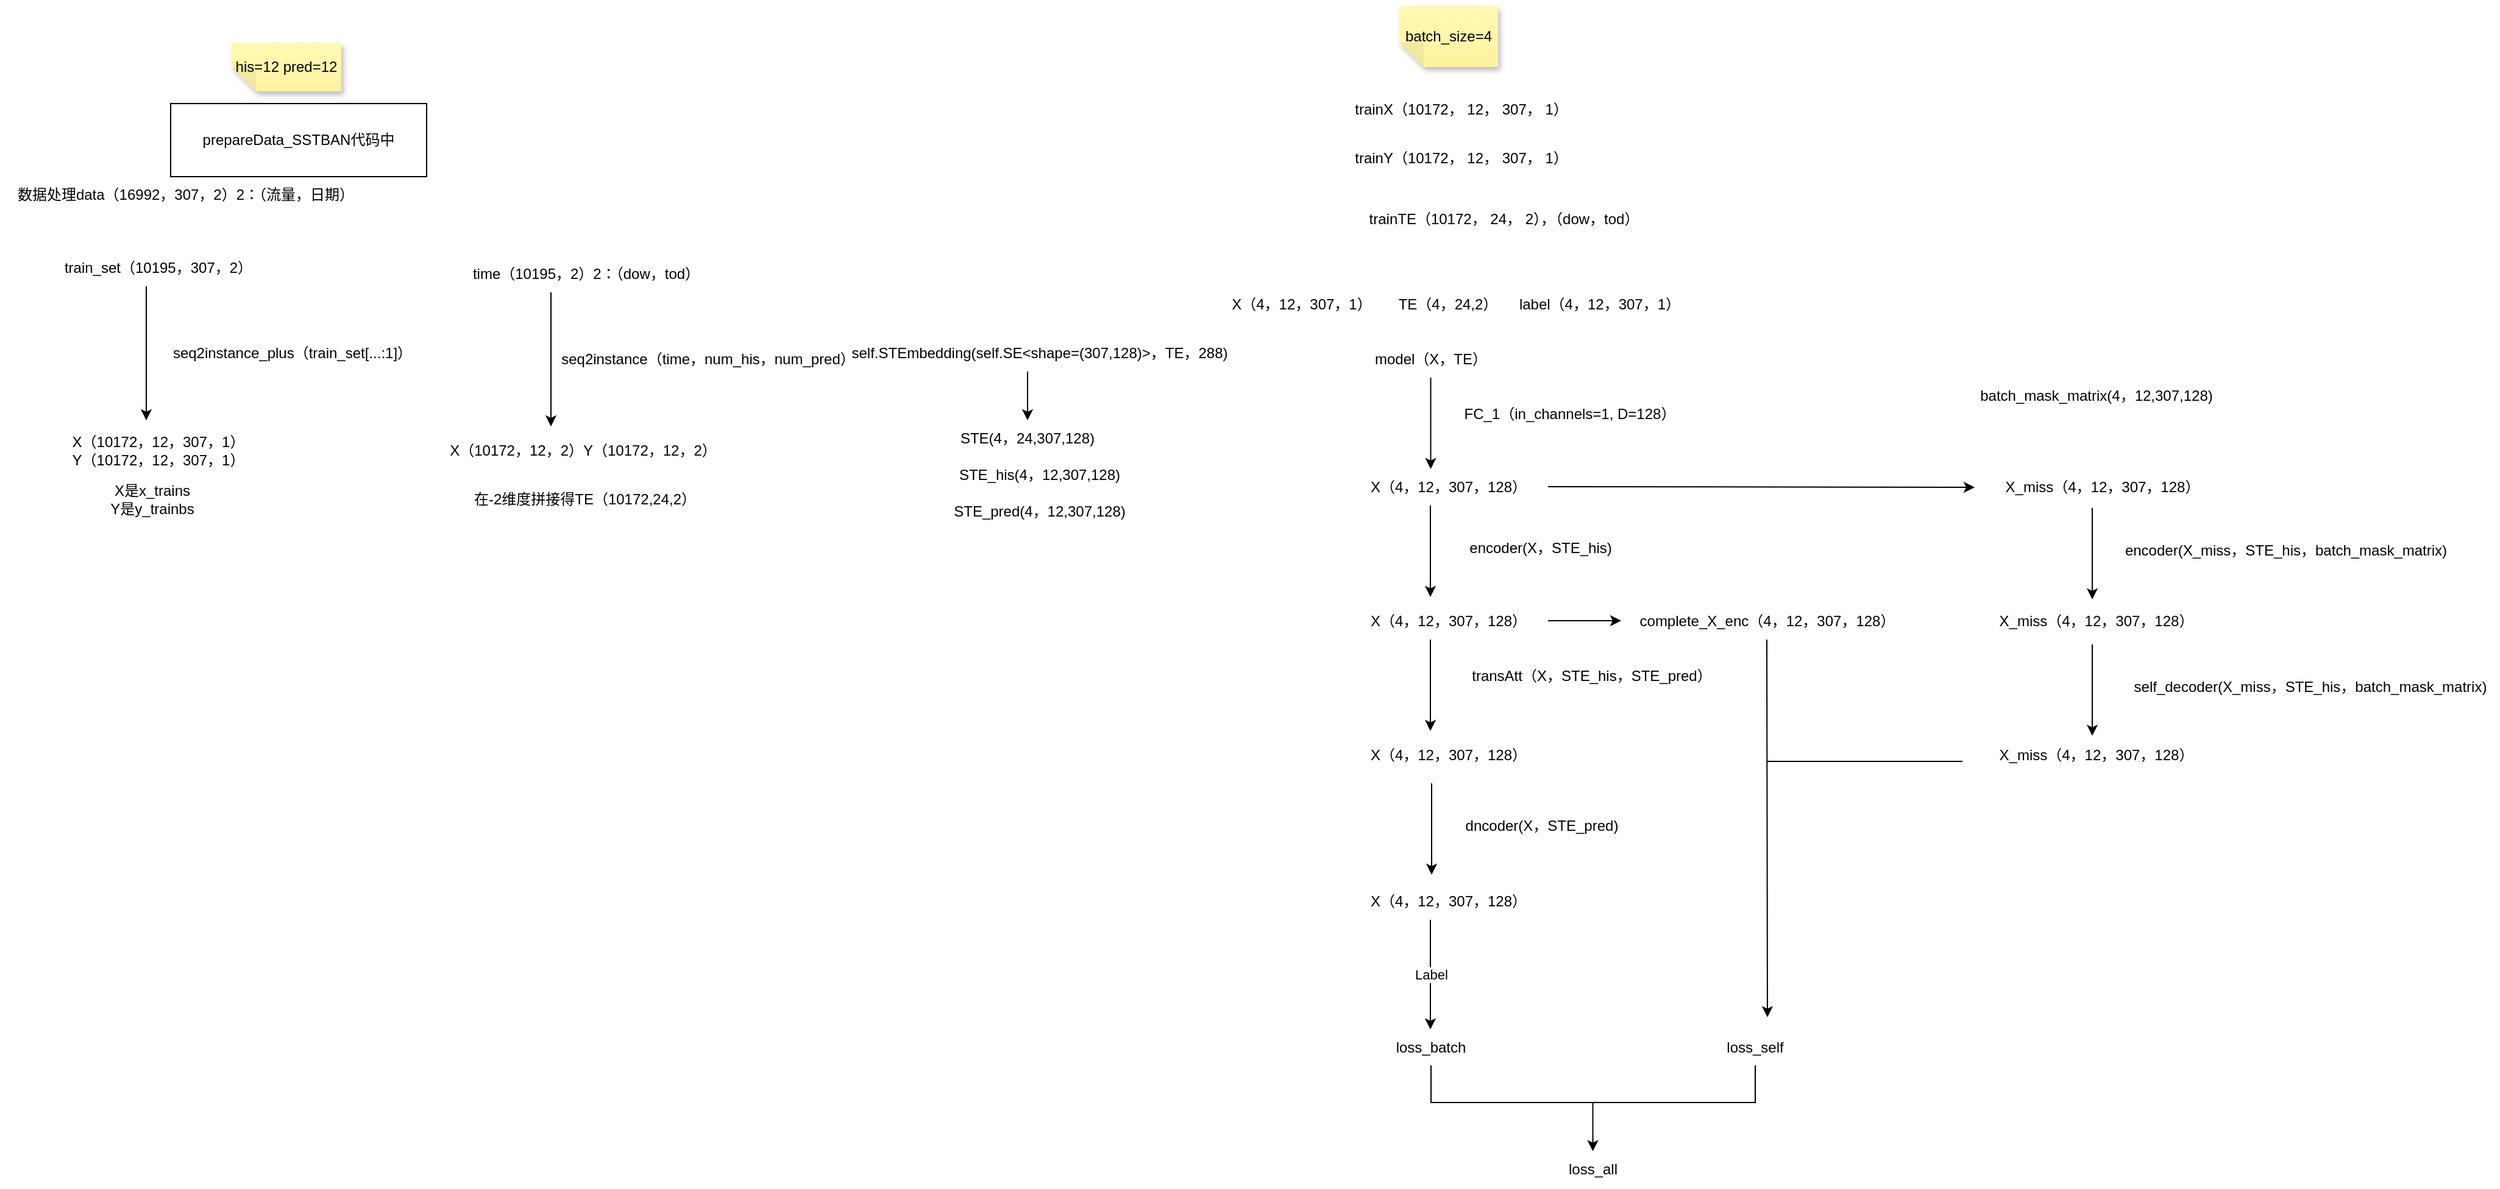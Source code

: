<mxfile version="24.5.5" type="github">
  <diagram name="第 1 页" id="VAEvbOEpjss1O71dqnCe">
    <mxGraphModel dx="1721" dy="1001" grid="1" gridSize="10" guides="1" tooltips="1" connect="1" arrows="1" fold="1" page="1" pageScale="1" pageWidth="827" pageHeight="1169" math="0" shadow="0">
      <root>
        <mxCell id="0" />
        <mxCell id="1" parent="0" />
        <mxCell id="nkDRGLkflmFNne_LrV7g-3" value="his=12 pred=12" style="shape=note;whiteSpace=wrap;html=1;backgroundOutline=1;fontColor=#000000;darkOpacity=0.05;fillColor=#FFF9B2;strokeColor=none;fillStyle=solid;direction=west;gradientDirection=north;gradientColor=#FFF2A1;shadow=1;size=20;pointerEvents=1;" parent="1" vertex="1">
          <mxGeometry x="290" y="50" width="90" height="40" as="geometry" />
        </mxCell>
        <mxCell id="nkDRGLkflmFNne_LrV7g-35" value="trainX（10172， 12， 307， 1）" style="text;strokeColor=none;align=center;fillColor=none;html=1;verticalAlign=middle;whiteSpace=wrap;rounded=0;" parent="1" vertex="1">
          <mxGeometry x="1194" y="90" width="210" height="30" as="geometry" />
        </mxCell>
        <mxCell id="nkDRGLkflmFNne_LrV7g-36" value="trainY（10172， 12， 307， 1）" style="text;strokeColor=none;align=center;fillColor=none;html=1;verticalAlign=middle;whiteSpace=wrap;rounded=0;" parent="1" vertex="1">
          <mxGeometry x="1194" y="130" width="210" height="30" as="geometry" />
        </mxCell>
        <mxCell id="nkDRGLkflmFNne_LrV7g-37" value="trainTE（10172， 24， 2），（dow，tod）" style="text;strokeColor=none;align=center;fillColor=none;html=1;verticalAlign=middle;whiteSpace=wrap;rounded=0;" parent="1" vertex="1">
          <mxGeometry x="1194" y="180" width="280" height="30" as="geometry" />
        </mxCell>
        <mxCell id="nkDRGLkflmFNne_LrV7g-38" value="数据处理data（16992，307，2）2：（流量，日期）" style="text;strokeColor=none;align=center;fillColor=none;html=1;verticalAlign=middle;whiteSpace=wrap;rounded=0;" parent="1" vertex="1">
          <mxGeometry x="100" y="160" width="305" height="30" as="geometry" />
        </mxCell>
        <mxCell id="nkDRGLkflmFNne_LrV7g-39" value="train_set（10195，307，2）" style="text;strokeColor=none;align=center;fillColor=none;html=1;verticalAlign=middle;whiteSpace=wrap;rounded=0;" parent="1" vertex="1">
          <mxGeometry x="150" y="220" width="160" height="30" as="geometry" />
        </mxCell>
        <mxCell id="nkDRGLkflmFNne_LrV7g-40" value="" style="endArrow=classic;html=1;rounded=0;" parent="1" edge="1">
          <mxGeometry width="50" height="50" relative="1" as="geometry">
            <mxPoint x="220" y="250" as="sourcePoint" />
            <mxPoint x="220" y="360" as="targetPoint" />
          </mxGeometry>
        </mxCell>
        <mxCell id="nkDRGLkflmFNne_LrV7g-41" value="seq2instance_plus（train_set[...:1]）" style="text;strokeColor=none;align=center;fillColor=none;html=1;verticalAlign=middle;whiteSpace=wrap;rounded=0;" parent="1" vertex="1">
          <mxGeometry x="220" y="290" width="240" height="30" as="geometry" />
        </mxCell>
        <mxCell id="nkDRGLkflmFNne_LrV7g-42" value="X（10172，12，307，1）&lt;div&gt;Y（10172，12，307，1）&lt;/div&gt;" style="text;strokeColor=none;align=center;fillColor=none;html=1;verticalAlign=middle;whiteSpace=wrap;rounded=0;" parent="1" vertex="1">
          <mxGeometry x="130" y="370" width="200" height="30" as="geometry" />
        </mxCell>
        <mxCell id="nkDRGLkflmFNne_LrV7g-43" value="time（10195，2）2：（dow，tod）" style="text;strokeColor=none;align=center;fillColor=none;html=1;verticalAlign=middle;whiteSpace=wrap;rounded=0;" parent="1" vertex="1">
          <mxGeometry x="482" y="225" width="198" height="30" as="geometry" />
        </mxCell>
        <mxCell id="nkDRGLkflmFNne_LrV7g-44" value="" style="endArrow=classic;html=1;rounded=0;" parent="1" edge="1">
          <mxGeometry width="50" height="50" relative="1" as="geometry">
            <mxPoint x="552" y="255" as="sourcePoint" />
            <mxPoint x="552" y="365" as="targetPoint" />
          </mxGeometry>
        </mxCell>
        <mxCell id="nkDRGLkflmFNne_LrV7g-45" value="seq2instance（time，num_his，num_pred）" style="text;strokeColor=none;align=center;fillColor=none;html=1;verticalAlign=middle;whiteSpace=wrap;rounded=0;" parent="1" vertex="1">
          <mxGeometry x="552" y="295" width="258" height="30" as="geometry" />
        </mxCell>
        <mxCell id="nkDRGLkflmFNne_LrV7g-46" value="X（10172，12，2）&lt;span style=&quot;background-color: initial;&quot;&gt;Y（10172，12，2）&lt;/span&gt;" style="text;strokeColor=none;align=center;fillColor=none;html=1;verticalAlign=middle;whiteSpace=wrap;rounded=0;" parent="1" vertex="1">
          <mxGeometry x="437" y="370" width="283" height="30" as="geometry" />
        </mxCell>
        <mxCell id="nkDRGLkflmFNne_LrV7g-47" value="在-2维度拼接得TE（10172,24,2&lt;span style=&quot;background-color: initial;&quot;&gt;）&lt;/span&gt;" style="text;strokeColor=none;align=center;fillColor=none;html=1;verticalAlign=middle;whiteSpace=wrap;rounded=0;" parent="1" vertex="1">
          <mxGeometry x="480" y="410" width="200" height="30" as="geometry" />
        </mxCell>
        <mxCell id="nkDRGLkflmFNne_LrV7g-48" value="X是x_trains&lt;div&gt;Y是y_trainbs&lt;/div&gt;" style="text;strokeColor=none;align=center;fillColor=none;html=1;verticalAlign=middle;whiteSpace=wrap;rounded=0;" parent="1" vertex="1">
          <mxGeometry x="170" y="410" width="110" height="30" as="geometry" />
        </mxCell>
        <mxCell id="nkDRGLkflmFNne_LrV7g-49" value="X（4，12，307，1）" style="text;strokeColor=none;align=center;fillColor=none;html=1;verticalAlign=middle;whiteSpace=wrap;rounded=0;" parent="1" vertex="1">
          <mxGeometry x="1108" y="250" width="120" height="30" as="geometry" />
        </mxCell>
        <mxCell id="nkDRGLkflmFNne_LrV7g-50" value="batch_size=4" style="shape=note;whiteSpace=wrap;html=1;backgroundOutline=1;fontColor=#000000;darkOpacity=0.05;fillColor=#FFF9B2;strokeColor=none;fillStyle=solid;direction=west;gradientDirection=north;gradientColor=#FFF2A1;shadow=1;size=20;pointerEvents=1;" parent="1" vertex="1">
          <mxGeometry x="1248" y="20" width="81" height="50" as="geometry" />
        </mxCell>
        <mxCell id="nkDRGLkflmFNne_LrV7g-52" value="TE（4，24,2）" style="text;strokeColor=none;align=center;fillColor=none;html=1;verticalAlign=middle;whiteSpace=wrap;rounded=0;" parent="1" vertex="1">
          <mxGeometry x="1228" y="250" width="120" height="30" as="geometry" />
        </mxCell>
        <mxCell id="nkDRGLkflmFNne_LrV7g-53" value="label（4，12，307，1）" style="text;strokeColor=none;align=center;fillColor=none;html=1;verticalAlign=middle;whiteSpace=wrap;rounded=0;" parent="1" vertex="1">
          <mxGeometry x="1338" y="250" width="149" height="30" as="geometry" />
        </mxCell>
        <mxCell id="nkDRGLkflmFNne_LrV7g-55" value="" style="endArrow=classic;html=1;rounded=0;" parent="1" edge="1">
          <mxGeometry width="50" height="50" relative="1" as="geometry">
            <mxPoint x="1273.76" y="325" as="sourcePoint" />
            <mxPoint x="1273.76" y="400" as="targetPoint" />
            <Array as="points">
              <mxPoint x="1273.76" y="355" />
            </Array>
          </mxGeometry>
        </mxCell>
        <mxCell id="nkDRGLkflmFNne_LrV7g-56" value="model（X，TE）" style="text;strokeColor=none;align=center;fillColor=none;html=1;verticalAlign=middle;whiteSpace=wrap;rounded=0;" parent="1" vertex="1">
          <mxGeometry x="1219" y="295" width="110" height="30" as="geometry" />
        </mxCell>
        <mxCell id="nkDRGLkflmFNne_LrV7g-57" value="FC_1（in_channels=1, D=128）" style="text;strokeColor=none;align=center;fillColor=none;html=1;verticalAlign=middle;whiteSpace=wrap;rounded=0;" parent="1" vertex="1">
          <mxGeometry x="1288" y="340" width="200" height="30" as="geometry" />
        </mxCell>
        <mxCell id="nkDRGLkflmFNne_LrV7g-58" value="X（4，12，307，128）" style="text;strokeColor=none;align=center;fillColor=none;html=1;verticalAlign=middle;whiteSpace=wrap;rounded=0;" parent="1" vertex="1">
          <mxGeometry x="1219" y="400" width="139" height="30" as="geometry" />
        </mxCell>
        <mxCell id="nkDRGLkflmFNne_LrV7g-59" value="self.STEmbedding(self.SE&amp;lt;shape=(307,128)&amp;gt;，TE，288)" style="text;strokeColor=none;align=center;fillColor=none;html=1;verticalAlign=middle;whiteSpace=wrap;rounded=0;" parent="1" vertex="1">
          <mxGeometry x="783" y="290" width="340" height="30" as="geometry" />
        </mxCell>
        <mxCell id="nkDRGLkflmFNne_LrV7g-60" value="" style="endArrow=classic;html=1;rounded=0;" parent="1" edge="1">
          <mxGeometry width="50" height="50" relative="1" as="geometry">
            <mxPoint x="943" y="320" as="sourcePoint" />
            <mxPoint x="943" y="360" as="targetPoint" />
            <Array as="points">
              <mxPoint x="943" y="350" />
            </Array>
          </mxGeometry>
        </mxCell>
        <mxCell id="nkDRGLkflmFNne_LrV7g-61" value="STE(4，24,307,128)" style="text;strokeColor=none;align=center;fillColor=none;html=1;verticalAlign=middle;whiteSpace=wrap;rounded=0;" parent="1" vertex="1">
          <mxGeometry x="883" y="360" width="120" height="30" as="geometry" />
        </mxCell>
        <mxCell id="nkDRGLkflmFNne_LrV7g-64" value="STE_his(4，12,307,128)" style="text;strokeColor=none;align=center;fillColor=none;html=1;verticalAlign=middle;whiteSpace=wrap;rounded=0;" parent="1" vertex="1">
          <mxGeometry x="873" y="390" width="160" height="30" as="geometry" />
        </mxCell>
        <mxCell id="nkDRGLkflmFNne_LrV7g-65" value="STE_pred(4，12,307,128)" style="text;strokeColor=none;align=center;fillColor=none;html=1;verticalAlign=middle;whiteSpace=wrap;rounded=0;" parent="1" vertex="1">
          <mxGeometry x="873" y="420" width="160" height="30" as="geometry" />
        </mxCell>
        <mxCell id="nkDRGLkflmFNne_LrV7g-67" value="batch_mask_matrix(4，12,307,128)" style="text;strokeColor=none;align=center;fillColor=none;html=1;verticalAlign=middle;whiteSpace=wrap;rounded=0;" parent="1" vertex="1">
          <mxGeometry x="1710" y="325" width="220" height="30" as="geometry" />
        </mxCell>
        <mxCell id="nkDRGLkflmFNne_LrV7g-68" value="" style="endArrow=classic;html=1;rounded=0;" parent="1" edge="1">
          <mxGeometry width="50" height="50" relative="1" as="geometry">
            <mxPoint x="1370" y="414.5" as="sourcePoint" />
            <mxPoint x="1720" y="415" as="targetPoint" />
          </mxGeometry>
        </mxCell>
        <mxCell id="nkDRGLkflmFNne_LrV7g-69" value="X_miss（4，12，307，128）" style="text;strokeColor=none;align=center;fillColor=none;html=1;verticalAlign=middle;whiteSpace=wrap;rounded=0;" parent="1" vertex="1">
          <mxGeometry x="1730" y="400" width="190" height="30" as="geometry" />
        </mxCell>
        <mxCell id="nkDRGLkflmFNne_LrV7g-70" value="" style="endArrow=classic;html=1;rounded=0;" parent="1" edge="1">
          <mxGeometry width="50" height="50" relative="1" as="geometry">
            <mxPoint x="1273.5" y="430" as="sourcePoint" />
            <mxPoint x="1273.5" y="505" as="targetPoint" />
          </mxGeometry>
        </mxCell>
        <mxCell id="nkDRGLkflmFNne_LrV7g-71" value="encoder(X，STE_his)" style="text;strokeColor=none;align=center;fillColor=none;html=1;verticalAlign=middle;whiteSpace=wrap;rounded=0;" parent="1" vertex="1">
          <mxGeometry x="1298" y="450" width="132" height="30" as="geometry" />
        </mxCell>
        <mxCell id="nkDRGLkflmFNne_LrV7g-72" value="X（4，12，307，128）" style="text;strokeColor=none;align=center;fillColor=none;html=1;verticalAlign=middle;whiteSpace=wrap;rounded=0;" parent="1" vertex="1">
          <mxGeometry x="1219" y="510" width="139" height="30" as="geometry" />
        </mxCell>
        <mxCell id="nkDRGLkflmFNne_LrV7g-74" value="" style="endArrow=classic;html=1;rounded=0;" parent="1" edge="1">
          <mxGeometry width="50" height="50" relative="1" as="geometry">
            <mxPoint x="1370" y="524.5" as="sourcePoint" />
            <mxPoint x="1430" y="524.5" as="targetPoint" />
          </mxGeometry>
        </mxCell>
        <mxCell id="nkDRGLkflmFNne_LrV7g-75" value="complete_X_enc（4，12，307，128）" style="text;strokeColor=none;align=center;fillColor=none;html=1;verticalAlign=middle;whiteSpace=wrap;rounded=0;" parent="1" vertex="1">
          <mxGeometry x="1430" y="510" width="240" height="30" as="geometry" />
        </mxCell>
        <mxCell id="nkDRGLkflmFNne_LrV7g-76" value="" style="endArrow=classic;html=1;rounded=0;" parent="1" edge="1">
          <mxGeometry width="50" height="50" relative="1" as="geometry">
            <mxPoint x="1273.5" y="540" as="sourcePoint" />
            <mxPoint x="1273.5" y="615" as="targetPoint" />
          </mxGeometry>
        </mxCell>
        <mxCell id="nkDRGLkflmFNne_LrV7g-77" value="transAtt（X，STE_his，STE_pred）" style="text;strokeColor=none;align=center;fillColor=none;html=1;verticalAlign=middle;whiteSpace=wrap;rounded=0;" parent="1" vertex="1">
          <mxGeometry x="1288" y="555" width="236" height="30" as="geometry" />
        </mxCell>
        <mxCell id="nkDRGLkflmFNne_LrV7g-79" value="X（4，12，307，128）" style="text;strokeColor=none;align=center;fillColor=none;html=1;verticalAlign=middle;whiteSpace=wrap;rounded=0;" parent="1" vertex="1">
          <mxGeometry x="1218.5" y="620" width="139" height="30" as="geometry" />
        </mxCell>
        <mxCell id="nkDRGLkflmFNne_LrV7g-82" value="" style="endArrow=classic;html=1;rounded=0;" parent="1" edge="1">
          <mxGeometry width="50" height="50" relative="1" as="geometry">
            <mxPoint x="1274.5" y="658" as="sourcePoint" />
            <mxPoint x="1274.5" y="733" as="targetPoint" />
          </mxGeometry>
        </mxCell>
        <mxCell id="nkDRGLkflmFNne_LrV7g-83" value="dncoder(X，STE_pred)" style="text;strokeColor=none;align=center;fillColor=none;html=1;verticalAlign=middle;whiteSpace=wrap;rounded=0;" parent="1" vertex="1">
          <mxGeometry x="1299" y="678" width="132" height="30" as="geometry" />
        </mxCell>
        <mxCell id="nkDRGLkflmFNne_LrV7g-84" value="X（4，12，307，128）" style="text;strokeColor=none;align=center;fillColor=none;html=1;verticalAlign=middle;whiteSpace=wrap;rounded=0;" parent="1" vertex="1">
          <mxGeometry x="1218.5" y="740" width="139" height="30" as="geometry" />
        </mxCell>
        <mxCell id="nkDRGLkflmFNne_LrV7g-85" value="" style="endArrow=classic;html=1;rounded=0;" parent="1" edge="1">
          <mxGeometry width="50" height="50" relative="1" as="geometry">
            <mxPoint x="1816.5" y="432" as="sourcePoint" />
            <mxPoint x="1816.5" y="507" as="targetPoint" />
          </mxGeometry>
        </mxCell>
        <mxCell id="nkDRGLkflmFNne_LrV7g-86" value="encoder(X_miss，STE_his，batch_mask_matrix)" style="text;strokeColor=none;align=center;fillColor=none;html=1;verticalAlign=middle;whiteSpace=wrap;rounded=0;" parent="1" vertex="1">
          <mxGeometry x="1841" y="452" width="269" height="30" as="geometry" />
        </mxCell>
        <mxCell id="nkDRGLkflmFNne_LrV7g-87" value="X_miss（4，12，307，128）" style="text;strokeColor=none;align=center;fillColor=none;html=1;verticalAlign=middle;whiteSpace=wrap;rounded=0;" parent="1" vertex="1">
          <mxGeometry x="1725" y="510" width="190" height="30" as="geometry" />
        </mxCell>
        <mxCell id="nkDRGLkflmFNne_LrV7g-88" value="" style="endArrow=classic;html=1;rounded=0;" parent="1" edge="1">
          <mxGeometry width="50" height="50" relative="1" as="geometry">
            <mxPoint x="1816.5" y="544" as="sourcePoint" />
            <mxPoint x="1816.5" y="619" as="targetPoint" />
          </mxGeometry>
        </mxCell>
        <mxCell id="nkDRGLkflmFNne_LrV7g-89" value="self_decoder(X_miss，STE_his，batch_mask_matrix)" style="text;strokeColor=none;align=center;fillColor=none;html=1;verticalAlign=middle;whiteSpace=wrap;rounded=0;" parent="1" vertex="1">
          <mxGeometry x="1841" y="564" width="309" height="30" as="geometry" />
        </mxCell>
        <mxCell id="nkDRGLkflmFNne_LrV7g-90" value="X_miss（4，12，307，128）" style="text;strokeColor=none;align=center;fillColor=none;html=1;verticalAlign=middle;whiteSpace=wrap;rounded=0;" parent="1" vertex="1">
          <mxGeometry x="1725" y="620" width="190" height="30" as="geometry" />
        </mxCell>
        <mxCell id="nkDRGLkflmFNne_LrV7g-91" value="" style="endArrow=classic;html=1;rounded=0;" parent="1" edge="1">
          <mxGeometry width="50" height="50" relative="1" as="geometry">
            <mxPoint x="1549.5" y="540" as="sourcePoint" />
            <mxPoint x="1550" y="850" as="targetPoint" />
          </mxGeometry>
        </mxCell>
        <mxCell id="nkDRGLkflmFNne_LrV7g-93" value="" style="endArrow=none;html=1;rounded=0;" parent="1" edge="1">
          <mxGeometry width="50" height="50" relative="1" as="geometry">
            <mxPoint x="1550" y="640" as="sourcePoint" />
            <mxPoint x="1710" y="640" as="targetPoint" />
          </mxGeometry>
        </mxCell>
        <mxCell id="nkDRGLkflmFNne_LrV7g-94" value="loss_self" style="text;strokeColor=none;align=center;fillColor=none;html=1;verticalAlign=middle;whiteSpace=wrap;rounded=0;" parent="1" vertex="1">
          <mxGeometry x="1510" y="860" width="60" height="30" as="geometry" />
        </mxCell>
        <mxCell id="nkDRGLkflmFNne_LrV7g-97" value="" style="endArrow=classic;html=1;rounded=0;" parent="1" edge="1">
          <mxGeometry relative="1" as="geometry">
            <mxPoint x="1273.5" y="770" as="sourcePoint" />
            <mxPoint x="1273.5" y="860" as="targetPoint" />
          </mxGeometry>
        </mxCell>
        <mxCell id="nkDRGLkflmFNne_LrV7g-98" value="Label" style="edgeLabel;resizable=0;html=1;;align=center;verticalAlign=middle;" parent="nkDRGLkflmFNne_LrV7g-97" connectable="0" vertex="1">
          <mxGeometry relative="1" as="geometry" />
        </mxCell>
        <mxCell id="nkDRGLkflmFNne_LrV7g-99" value="loss_batch" style="text;strokeColor=none;align=center;fillColor=none;html=1;verticalAlign=middle;whiteSpace=wrap;rounded=0;" parent="1" vertex="1">
          <mxGeometry x="1244" y="860" width="60" height="30" as="geometry" />
        </mxCell>
        <mxCell id="nkDRGLkflmFNne_LrV7g-100" value="" style="shape=partialRectangle;whiteSpace=wrap;html=1;bottom=1;right=1;left=1;top=0;fillColor=none;routingCenterX=-0.5;" parent="1" vertex="1">
          <mxGeometry x="1274" y="890" width="266" height="30" as="geometry" />
        </mxCell>
        <mxCell id="nkDRGLkflmFNne_LrV7g-101" value="" style="endArrow=classic;html=1;rounded=0;" parent="1" edge="1">
          <mxGeometry width="50" height="50" relative="1" as="geometry">
            <mxPoint x="1406.76" y="920" as="sourcePoint" />
            <mxPoint x="1406.76" y="960" as="targetPoint" />
          </mxGeometry>
        </mxCell>
        <mxCell id="nkDRGLkflmFNne_LrV7g-102" value="loss_all" style="text;strokeColor=none;align=center;fillColor=none;html=1;verticalAlign=middle;whiteSpace=wrap;rounded=0;" parent="1" vertex="1">
          <mxGeometry x="1377" y="960" width="60" height="30" as="geometry" />
        </mxCell>
        <mxCell id="bCNiCEBLJ-j7DUpKd0t8-1" value="prepareData_SSTBAN代码中" style="rounded=0;whiteSpace=wrap;html=1;" vertex="1" parent="1">
          <mxGeometry x="240" y="100" width="210" height="60" as="geometry" />
        </mxCell>
      </root>
    </mxGraphModel>
  </diagram>
</mxfile>
